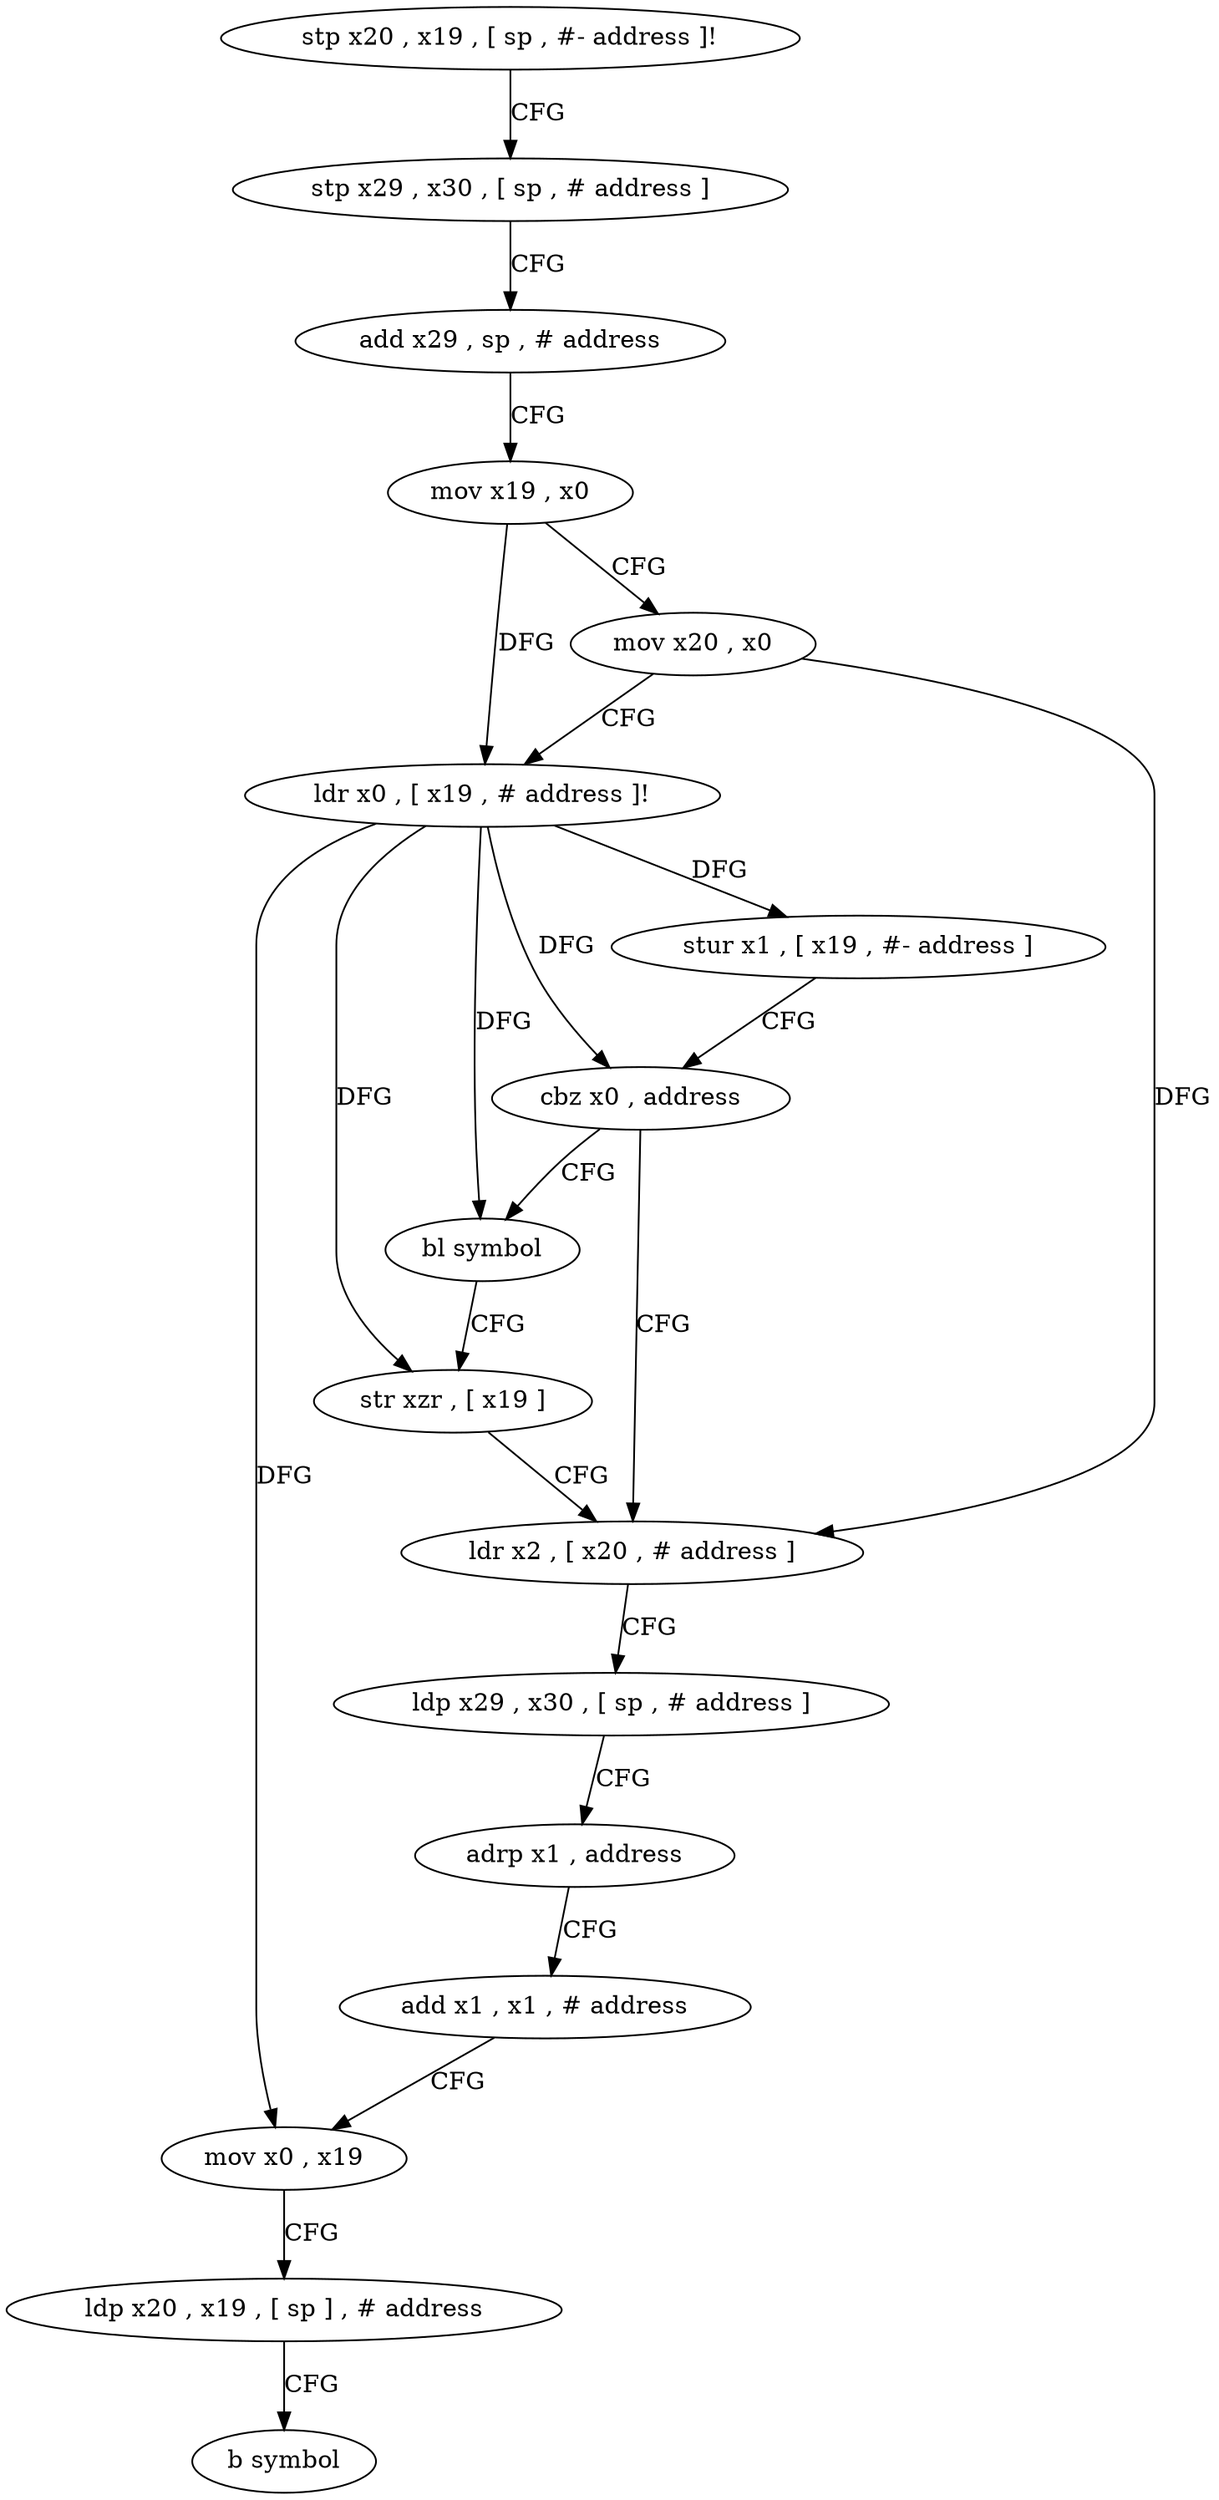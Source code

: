 digraph "func" {
"78860" [label = "stp x20 , x19 , [ sp , #- address ]!" ]
"78864" [label = "stp x29 , x30 , [ sp , # address ]" ]
"78868" [label = "add x29 , sp , # address" ]
"78872" [label = "mov x19 , x0" ]
"78876" [label = "mov x20 , x0" ]
"78880" [label = "ldr x0 , [ x19 , # address ]!" ]
"78884" [label = "stur x1 , [ x19 , #- address ]" ]
"78888" [label = "cbz x0 , address" ]
"78900" [label = "ldr x2 , [ x20 , # address ]" ]
"78892" [label = "bl symbol" ]
"78904" [label = "ldp x29 , x30 , [ sp , # address ]" ]
"78908" [label = "adrp x1 , address" ]
"78912" [label = "add x1 , x1 , # address" ]
"78916" [label = "mov x0 , x19" ]
"78920" [label = "ldp x20 , x19 , [ sp ] , # address" ]
"78924" [label = "b symbol" ]
"78896" [label = "str xzr , [ x19 ]" ]
"78860" -> "78864" [ label = "CFG" ]
"78864" -> "78868" [ label = "CFG" ]
"78868" -> "78872" [ label = "CFG" ]
"78872" -> "78876" [ label = "CFG" ]
"78872" -> "78880" [ label = "DFG" ]
"78876" -> "78880" [ label = "CFG" ]
"78876" -> "78900" [ label = "DFG" ]
"78880" -> "78884" [ label = "DFG" ]
"78880" -> "78916" [ label = "DFG" ]
"78880" -> "78896" [ label = "DFG" ]
"78880" -> "78888" [ label = "DFG" ]
"78880" -> "78892" [ label = "DFG" ]
"78884" -> "78888" [ label = "CFG" ]
"78888" -> "78900" [ label = "CFG" ]
"78888" -> "78892" [ label = "CFG" ]
"78900" -> "78904" [ label = "CFG" ]
"78892" -> "78896" [ label = "CFG" ]
"78904" -> "78908" [ label = "CFG" ]
"78908" -> "78912" [ label = "CFG" ]
"78912" -> "78916" [ label = "CFG" ]
"78916" -> "78920" [ label = "CFG" ]
"78920" -> "78924" [ label = "CFG" ]
"78896" -> "78900" [ label = "CFG" ]
}
